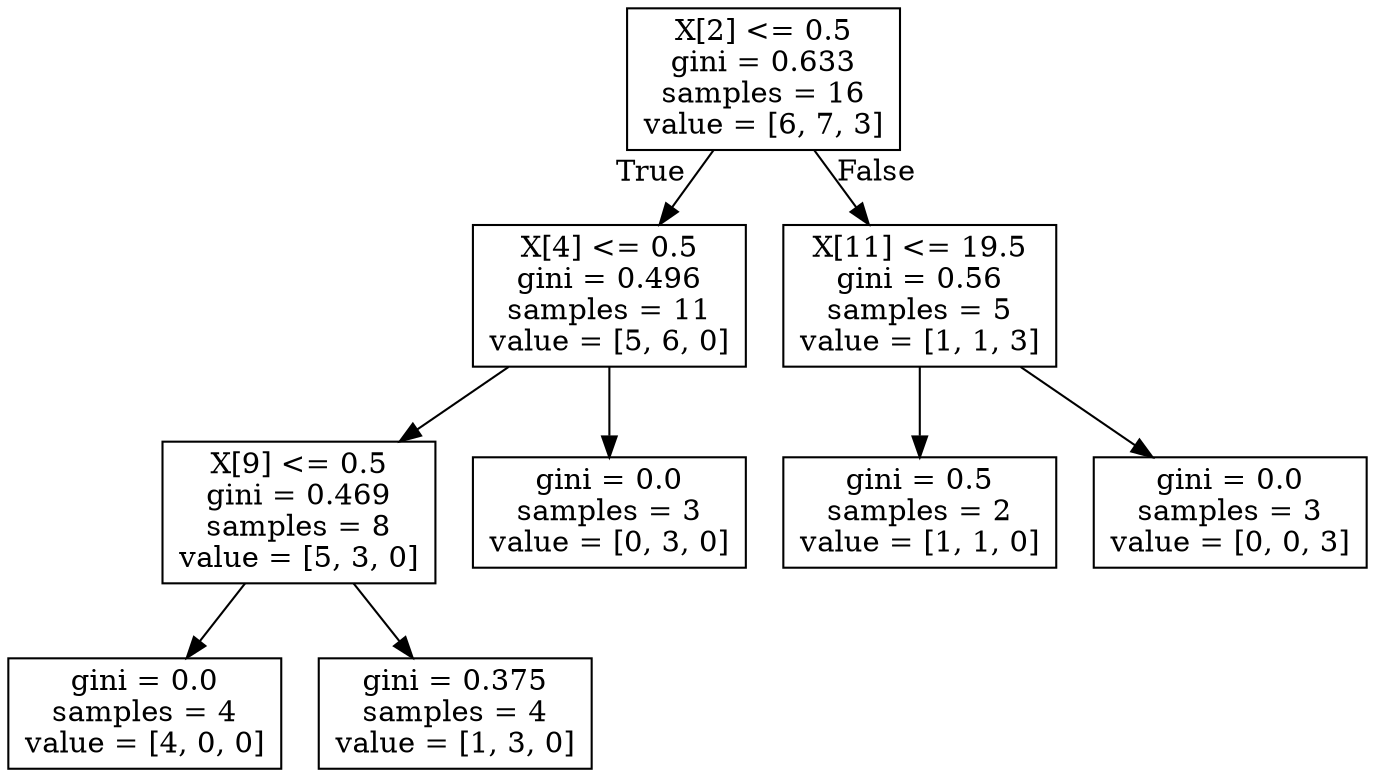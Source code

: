 digraph Tree {
node [shape=box] ;
0 [label="X[2] <= 0.5\ngini = 0.633\nsamples = 16\nvalue = [6, 7, 3]"] ;
1 [label="X[4] <= 0.5\ngini = 0.496\nsamples = 11\nvalue = [5, 6, 0]"] ;
0 -> 1 [labeldistance=2.5, labelangle=45, headlabel="True"] ;
2 [label="X[9] <= 0.5\ngini = 0.469\nsamples = 8\nvalue = [5, 3, 0]"] ;
1 -> 2 ;
3 [label="gini = 0.0\nsamples = 4\nvalue = [4, 0, 0]"] ;
2 -> 3 ;
4 [label="gini = 0.375\nsamples = 4\nvalue = [1, 3, 0]"] ;
2 -> 4 ;
5 [label="gini = 0.0\nsamples = 3\nvalue = [0, 3, 0]"] ;
1 -> 5 ;
6 [label="X[11] <= 19.5\ngini = 0.56\nsamples = 5\nvalue = [1, 1, 3]"] ;
0 -> 6 [labeldistance=2.5, labelangle=-45, headlabel="False"] ;
7 [label="gini = 0.5\nsamples = 2\nvalue = [1, 1, 0]"] ;
6 -> 7 ;
8 [label="gini = 0.0\nsamples = 3\nvalue = [0, 0, 3]"] ;
6 -> 8 ;
}